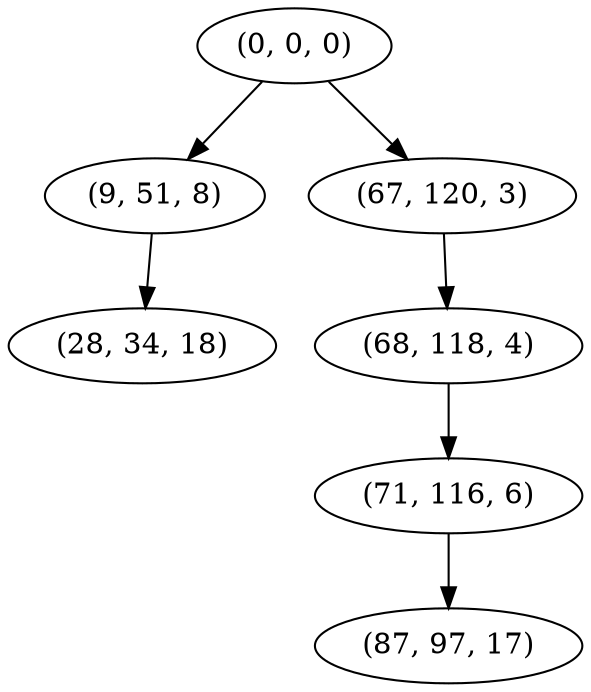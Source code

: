 digraph tree {
    "(0, 0, 0)";
    "(9, 51, 8)";
    "(28, 34, 18)";
    "(67, 120, 3)";
    "(68, 118, 4)";
    "(71, 116, 6)";
    "(87, 97, 17)";
    "(0, 0, 0)" -> "(9, 51, 8)";
    "(0, 0, 0)" -> "(67, 120, 3)";
    "(9, 51, 8)" -> "(28, 34, 18)";
    "(67, 120, 3)" -> "(68, 118, 4)";
    "(68, 118, 4)" -> "(71, 116, 6)";
    "(71, 116, 6)" -> "(87, 97, 17)";
}
